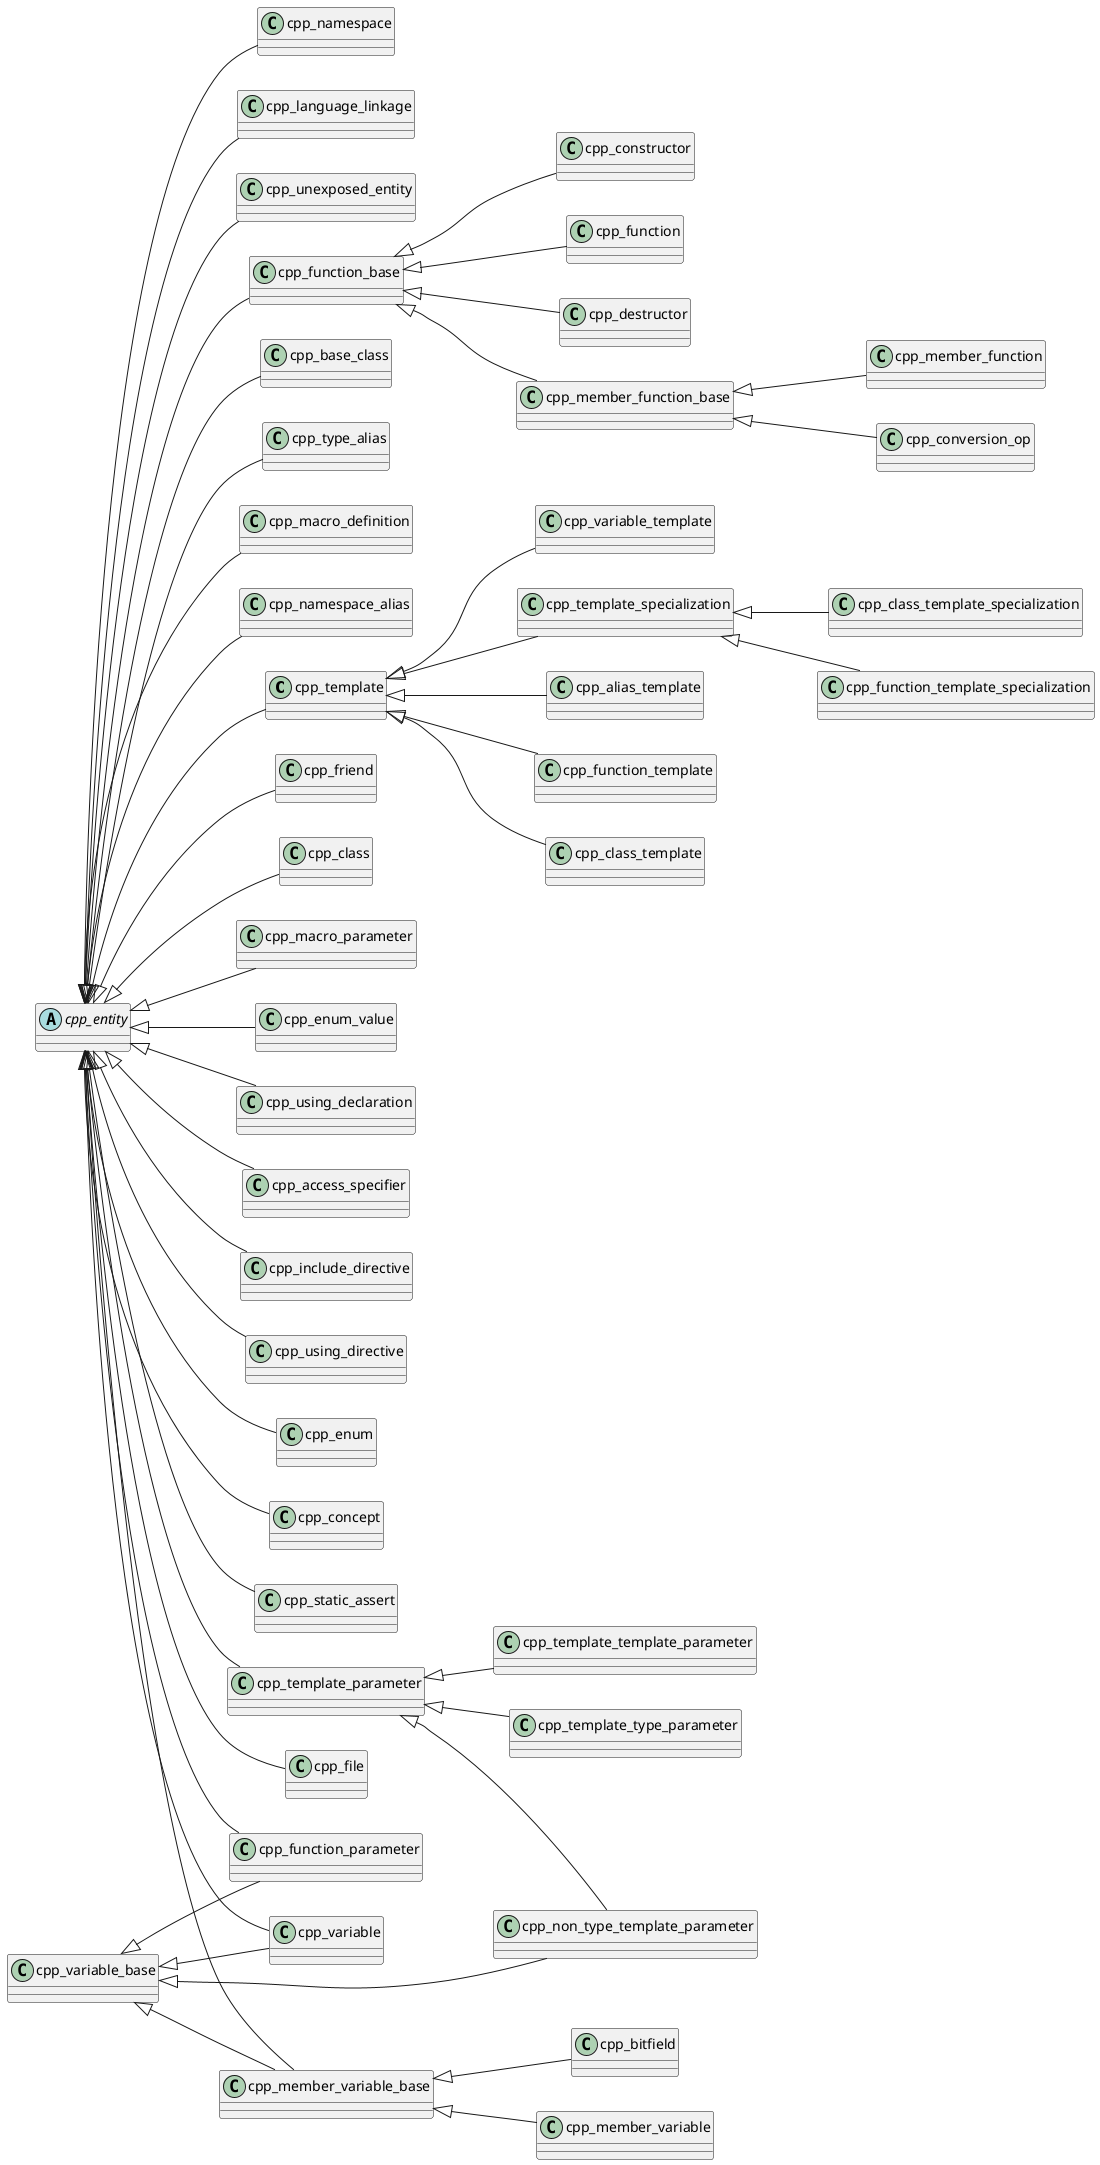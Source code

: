 @startuml
left to right direction
class "cpp_template" as C_0000007122300671081288
class C_0000007122300671081288 [[https://github.com/foonathan/cppast/blob/f81be80b524a88533f7e5eefd96fe10dc59cc289/include/cppast/cppast_fwd.hpp#L61{cpp_template}]] {
}
class "cpp_constructor" as C_0000093026110207222749
class C_0000093026110207222749 [[https://github.com/foonathan/cppast/blob/f81be80b524a88533f7e5eefd96fe10dc59cc289/include/cppast/cppast_fwd.hpp#L24{cpp_constructor}]] {
}
class "cpp_variable_base" as C_0000184600132526931259
class C_0000184600132526931259 [[https://github.com/foonathan/cppast/blob/f81be80b524a88533f7e5eefd96fe10dc59cc289/include/cppast/cppast_fwd.hpp#L79{cpp_variable_base}]] {
}
class "cpp_member_function" as C_0000204784596342006018
class C_0000204784596342006018 [[https://github.com/foonathan/cppast/blob/f81be80b524a88533f7e5eefd96fe10dc59cc289/include/cppast/cppast_fwd.hpp#L50{cpp_member_function}]] {
}
class "cpp_friend" as C_0000303046364398051951
class C_0000303046364398051951 [[https://github.com/foonathan/cppast/blob/f81be80b524a88533f7e5eefd96fe10dc59cc289/include/cppast/cppast_fwd.hpp#L38{cpp_friend}]] {
}
class "cpp_class_template" as C_0000354944277741654522
class C_0000354944277741654522 [[https://github.com/foonathan/cppast/blob/f81be80b524a88533f7e5eefd96fe10dc59cc289/include/cppast/cppast_fwd.hpp#L21{cpp_class_template}]] {
}
class "cpp_class" as C_0000405957729531335243
class C_0000405957729531335243 [[https://github.com/foonathan/cppast/blob/f81be80b524a88533f7e5eefd96fe10dc59cc289/include/cppast/cppast_fwd.hpp#L20{cpp_class}]] {
}
class "cpp_macro_parameter" as C_0000481403470717148125
class C_0000481403470717148125 [[https://github.com/foonathan/cppast/blob/f81be80b524a88533f7e5eefd96fe10dc59cc289/include/cppast/cppast_fwd.hpp#L49{cpp_macro_parameter}]] {
}
class "cpp_variable_template" as C_0000528839971184410995
class C_0000528839971184410995 [[https://github.com/foonathan/cppast/blob/f81be80b524a88533f7e5eefd96fe10dc59cc289/include/cppast/cppast_fwd.hpp#L80{cpp_variable_template}]] {
}
class "cpp_template_specialization" as C_0000529201356065019777
class C_0000529201356065019777 [[https://github.com/foonathan/cppast/blob/f81be80b524a88533f7e5eefd96fe10dc59cc289/include/cppast/cppast_fwd.hpp#L66{cpp_template_specialization}]] {
}
class "cpp_enum_value" as C_0000569714057132864504
class C_0000569714057132864504 [[https://github.com/foonathan/cppast/blob/f81be80b524a88533f7e5eefd96fe10dc59cc289/include/cppast/cppast_fwd.hpp#L34{cpp_enum_value}]] {
}
class "cpp_using_declaration" as C_0000609158070514656735
class C_0000609158070514656735 [[https://github.com/foonathan/cppast/blob/f81be80b524a88533f7e5eefd96fe10dc59cc289/include/cppast/cppast_fwd.hpp#L76{cpp_using_declaration}]] {
}
class "cpp_access_specifier" as C_0000706843607037461153
class C_0000706843607037461153 [[https://github.com/foonathan/cppast/blob/f81be80b524a88533f7e5eefd96fe10dc59cc289/include/cppast/cppast_fwd.hpp#L12{cpp_access_specifier}]] {
}
class "cpp_include_directive" as C_0000710886303767961620
class C_0000710886303767961620 [[https://github.com/foonathan/cppast/blob/f81be80b524a88533f7e5eefd96fe10dc59cc289/include/cppast/cppast_fwd.hpp#L45{cpp_include_directive}]] {
}
class "cpp_template_template_parameter" as C_0000753898560016921202
class C_0000753898560016921202 [[https://github.com/foonathan/cppast/blob/f81be80b524a88533f7e5eefd96fe10dc59cc289/include/cppast/cppast_fwd.hpp#L67{cpp_template_template_parameter}]] {
}
class "cpp_using_directive" as C_0000884493087412892762
class C_0000884493087412892762 [[https://github.com/foonathan/cppast/blob/f81be80b524a88533f7e5eefd96fe10dc59cc289/include/cppast/cppast_fwd.hpp#L77{cpp_using_directive}]] {
}
class "cpp_enum" as C_0000914084519342392608
class C_0000914084519342392608 [[https://github.com/foonathan/cppast/blob/f81be80b524a88533f7e5eefd96fe10dc59cc289/include/cppast/cppast_fwd.hpp#L33{cpp_enum}]] {
}
class "cpp_alias_template" as C_0000949738581869538757
class C_0000949738581869538757 [[https://github.com/foonathan/cppast/blob/f81be80b524a88533f7e5eefd96fe10dc59cc289/include/cppast/cppast_fwd.hpp#L13{cpp_alias_template}]] {
}
class "cpp_concept" as C_0001015000934507811109
class C_0001015000934507811109 [[https://github.com/foonathan/cppast/blob/f81be80b524a88533f7e5eefd96fe10dc59cc289/include/cppast/cppast_fwd.hpp#L23{cpp_concept}]] {
}
class "cpp_function" as C_0001029800296375209800
class C_0001029800296375209800 [[https://github.com/foonathan/cppast/blob/f81be80b524a88533f7e5eefd96fe10dc59cc289/include/cppast/cppast_fwd.hpp#L39{cpp_function}]] {
}
class "cpp_static_assert" as C_0001035636844572508781
class C_0001035636844572508781 [[https://github.com/foonathan/cppast/blob/f81be80b524a88533f7e5eefd96fe10dc59cc289/include/cppast/cppast_fwd.hpp#L60{cpp_static_assert}]] {
}
class "cpp_bitfield" as C_0001142080746427367264
class C_0001142080746427367264 [[https://github.com/foonathan/cppast/blob/f81be80b524a88533f7e5eefd96fe10dc59cc289/include/cppast/cppast_fwd.hpp#L18{cpp_bitfield}]] {
}
class "cpp_template_parameter" as C_0001158442798649543268
class C_0001158442798649543268 [[https://github.com/foonathan/cppast/blob/f81be80b524a88533f7e5eefd96fe10dc59cc289/include/cppast/cppast_fwd.hpp#L64{cpp_template_parameter}]] {
}
class "cpp_function_base" as C_0001223070325447825853
class C_0001223070325447825853 [[https://github.com/foonathan/cppast/blob/f81be80b524a88533f7e5eefd96fe10dc59cc289/include/cppast/cppast_fwd.hpp#L40{cpp_function_base}]] {
}
class "cpp_file" as C_0001248593507051490272
class C_0001248593507051490272 [[https://github.com/foonathan/cppast/blob/f81be80b524a88533f7e5eefd96fe10dc59cc289/include/cppast/cppast_fwd.hpp#L36{cpp_file}]] {
}
class "cpp_member_variable_base" as C_0001290905484738066347
class C_0001290905484738066347 [[https://github.com/foonathan/cppast/blob/f81be80b524a88533f7e5eefd96fe10dc59cc289/include/cppast/cppast_fwd.hpp#L54{cpp_member_variable_base}]] {
}
class "cpp_namespace" as C_0001318630691633731356
class C_0001318630691633731356 [[https://github.com/foonathan/cppast/blob/f81be80b524a88533f7e5eefd96fe10dc59cc289/include/cppast/cppast_fwd.hpp#L55{cpp_namespace}]] {
}
class "cpp_function_parameter" as C_0001352597003719961343
class C_0001352597003719961343 [[https://github.com/foonathan/cppast/blob/f81be80b524a88533f7e5eefd96fe10dc59cc289/include/cppast/cppast_fwd.hpp#L41{cpp_function_parameter}]] {
}
class "cpp_language_linkage" as C_0001368865032388034918
class C_0001368865032388034918 [[https://github.com/foonathan/cppast/blob/f81be80b524a88533f7e5eefd96fe10dc59cc289/include/cppast/cppast_fwd.hpp#L46{cpp_language_linkage}]] {
}
class "cpp_unexposed_entity" as C_0001449857709503654826
class C_0001449857709503654826 [[https://github.com/foonathan/cppast/blob/f81be80b524a88533f7e5eefd96fe10dc59cc289/include/cppast/cppast_fwd.hpp#L72{cpp_unexposed_entity}]] {
}
class "cpp_function_template" as C_0001450758198445278335
class C_0001450758198445278335 [[https://github.com/foonathan/cppast/blob/f81be80b524a88533f7e5eefd96fe10dc59cc289/include/cppast/cppast_fwd.hpp#L42{cpp_function_template}]] {
}
class "cpp_non_type_template_parameter" as C_0001461284658212381765
class C_0001461284658212381765 [[https://github.com/foonathan/cppast/blob/f81be80b524a88533f7e5eefd96fe10dc59cc289/include/cppast/cppast_fwd.hpp#L56{cpp_non_type_template_parameter}]] {
}
class "cpp_base_class" as C_0001513295345096619386
class C_0001513295345096619386 [[https://github.com/foonathan/cppast/blob/f81be80b524a88533f7e5eefd96fe10dc59cc289/include/cppast/cppast_fwd.hpp#L17{cpp_base_class}]] {
}
class "cpp_destructor" as C_0001522207092676876515
class C_0001522207092676876515 [[https://github.com/foonathan/cppast/blob/f81be80b524a88533f7e5eefd96fe10dc59cc289/include/cppast/cppast_fwd.hpp#L30{cpp_destructor}]] {
}
class "cpp_type_alias" as C_0001652684387667767114
class C_0001652684387667767114 [[https://github.com/foonathan/cppast/blob/f81be80b524a88533f7e5eefd96fe10dc59cc289/include/cppast/cppast_fwd.hpp#L71{cpp_type_alias}]] {
}
class "cpp_macro_definition" as C_0001660861710076468858
class C_0001660861710076468858 [[https://github.com/foonathan/cppast/blob/f81be80b524a88533f7e5eefd96fe10dc59cc289/include/cppast/cppast_fwd.hpp#L48{cpp_macro_definition}]] {
}
class "cpp_template_type_parameter" as C_0001672854013158225149
class C_0001672854013158225149 [[https://github.com/foonathan/cppast/blob/f81be80b524a88533f7e5eefd96fe10dc59cc289/include/cppast/cppast_fwd.hpp#L68{cpp_template_type_parameter}]] {
}
class "cpp_variable" as C_0001714681292788161746
class C_0001714681292788161746 [[https://github.com/foonathan/cppast/blob/f81be80b524a88533f7e5eefd96fe10dc59cc289/include/cppast/cppast_fwd.hpp#L78{cpp_variable}]] {
}
class "cpp_conversion_op" as C_0001746973142219232442
class C_0001746973142219232442 [[https://github.com/foonathan/cppast/blob/f81be80b524a88533f7e5eefd96fe10dc59cc289/include/cppast/cppast_fwd.hpp#L25{cpp_conversion_op}]] {
}
class "cpp_class_template_specialization" as C_0001762684826194706908
class C_0001762684826194706908 [[https://github.com/foonathan/cppast/blob/f81be80b524a88533f7e5eefd96fe10dc59cc289/include/cppast/cppast_fwd.hpp#L22{cpp_class_template_specialization}]] {
}
class "cpp_member_function_base" as C_0001783488486496950492
class C_0001783488486496950492 [[https://github.com/foonathan/cppast/blob/f81be80b524a88533f7e5eefd96fe10dc59cc289/include/cppast/cppast_fwd.hpp#L51{cpp_member_function_base}]] {
}
abstract "cpp_entity" as C_0001854695372332280903
abstract C_0001854695372332280903 [[https://github.com/foonathan/cppast/blob/f81be80b524a88533f7e5eefd96fe10dc59cc289/include/cppast/cppast_fwd.hpp#L31{cpp_entity}]] {
}
class "cpp_function_template_specialization" as C_0001912174880347917630
class C_0001912174880347917630 [[https://github.com/foonathan/cppast/blob/f81be80b524a88533f7e5eefd96fe10dc59cc289/include/cppast/cppast_fwd.hpp#L43{cpp_function_template_specialization}]] {
}
class "cpp_member_variable" as C_0002206472772300753495
class C_0002206472772300753495 [[https://github.com/foonathan/cppast/blob/f81be80b524a88533f7e5eefd96fe10dc59cc289/include/cppast/cpp_member_variable.hpp#L33{A [cppast::cpp_entity]() modelling a C++ member variable.}]] {
}
class "cpp_namespace_alias" as C_0000173412889635012893
class C_0000173412889635012893 [[https://github.com/foonathan/cppast/blob/f81be80b524a88533f7e5eefd96fe10dc59cc289/include/cppast/cpp_namespace.hpp#L102{A [cppast::cpp_entity]() modelling a namespace alias.}]] {
}
C_0001854695372332280903 <|-- C_0000007122300671081288
C_0001223070325447825853 <|-- C_0000093026110207222749
C_0001783488486496950492 <|-- C_0000204784596342006018
C_0001854695372332280903 <|-- C_0000303046364398051951
C_0000007122300671081288 <|-- C_0000354944277741654522
C_0001854695372332280903 <|-- C_0000405957729531335243
C_0001854695372332280903 <|-- C_0000481403470717148125
C_0000007122300671081288 <|-- C_0000528839971184410995
C_0000007122300671081288 <|-- C_0000529201356065019777
C_0001854695372332280903 <|-- C_0000569714057132864504
C_0001854695372332280903 <|-- C_0000609158070514656735
C_0001854695372332280903 <|-- C_0000706843607037461153
C_0001854695372332280903 <|-- C_0000710886303767961620
C_0001158442798649543268 <|-- C_0000753898560016921202
C_0001854695372332280903 <|-- C_0000884493087412892762
C_0001854695372332280903 <|-- C_0000914084519342392608
C_0000007122300671081288 <|-- C_0000949738581869538757
C_0001854695372332280903 <|-- C_0001015000934507811109
C_0001223070325447825853 <|-- C_0001029800296375209800
C_0001854695372332280903 <|-- C_0001035636844572508781
C_0001290905484738066347 <|-- C_0001142080746427367264
C_0001854695372332280903 <|-- C_0001158442798649543268
C_0001854695372332280903 <|-- C_0001223070325447825853
C_0001854695372332280903 <|-- C_0001248593507051490272
C_0001854695372332280903 <|-- C_0001290905484738066347
C_0000184600132526931259 <|-- C_0001290905484738066347
C_0001854695372332280903 <|-- C_0001318630691633731356
C_0001854695372332280903 <|-- C_0001352597003719961343
C_0000184600132526931259 <|-- C_0001352597003719961343
C_0001854695372332280903 <|-- C_0001368865032388034918
C_0001854695372332280903 <|-- C_0001449857709503654826
C_0000007122300671081288 <|-- C_0001450758198445278335
C_0001158442798649543268 <|-- C_0001461284658212381765
C_0000184600132526931259 <|-- C_0001461284658212381765
C_0001854695372332280903 <|-- C_0001513295345096619386
C_0001223070325447825853 <|-- C_0001522207092676876515
C_0001854695372332280903 <|-- C_0001652684387667767114
C_0001854695372332280903 <|-- C_0001660861710076468858
C_0001158442798649543268 <|-- C_0001672854013158225149
C_0001854695372332280903 <|-- C_0001714681292788161746
C_0000184600132526931259 <|-- C_0001714681292788161746
C_0001783488486496950492 <|-- C_0001746973142219232442
C_0000529201356065019777 <|-- C_0001762684826194706908
C_0001223070325447825853 <|-- C_0001783488486496950492
C_0000529201356065019777 <|-- C_0001912174880347917630
C_0001290905484738066347 <|-- C_0002206472772300753495
C_0001854695372332280903 <|-- C_0000173412889635012893
@enduml
